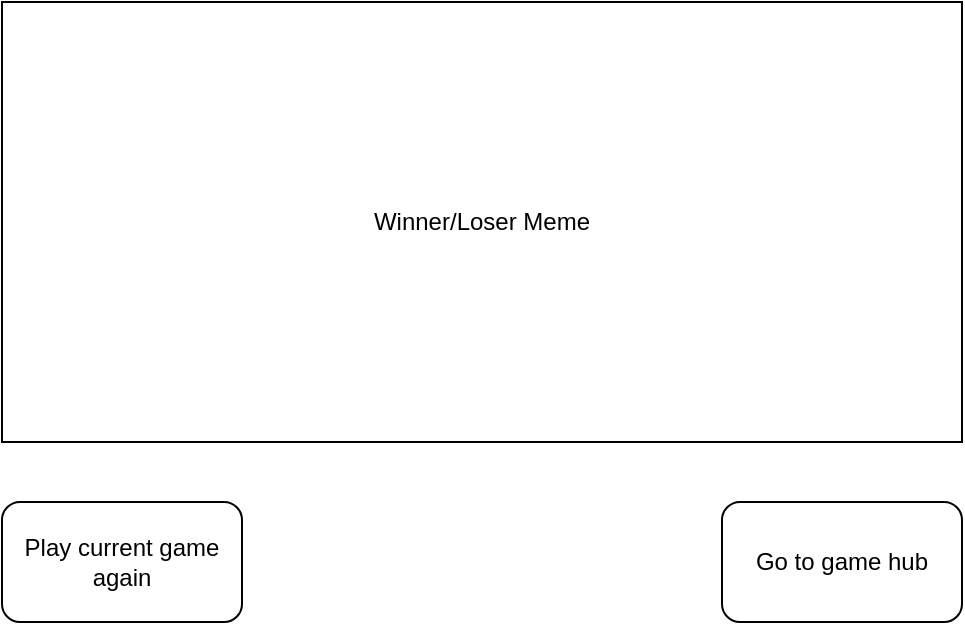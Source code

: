 <mxfile>
    <diagram id="Y56cZiDyiJkz8QGhlEmu" name="Page-1">
        <mxGraphModel dx="634" dy="1105" grid="1" gridSize="10" guides="1" tooltips="1" connect="1" arrows="1" fold="1" page="1" pageScale="1" pageWidth="850" pageHeight="1100" math="0" shadow="0">
            <root>
                <mxCell id="0"/>
                <mxCell id="1" parent="0"/>
                <mxCell id="3" value="Winner/Loser Meme" style="rounded=0;whiteSpace=wrap;html=1;" vertex="1" parent="1">
                    <mxGeometry x="120" y="40" width="480" height="220" as="geometry"/>
                </mxCell>
                <mxCell id="4" value="Play current game again" style="rounded=1;whiteSpace=wrap;html=1;" vertex="1" parent="1">
                    <mxGeometry x="120" y="290" width="120" height="60" as="geometry"/>
                </mxCell>
                <mxCell id="5" value="Go to game hub" style="rounded=1;whiteSpace=wrap;html=1;" vertex="1" parent="1">
                    <mxGeometry x="480" y="290" width="120" height="60" as="geometry"/>
                </mxCell>
            </root>
        </mxGraphModel>
    </diagram>
</mxfile>